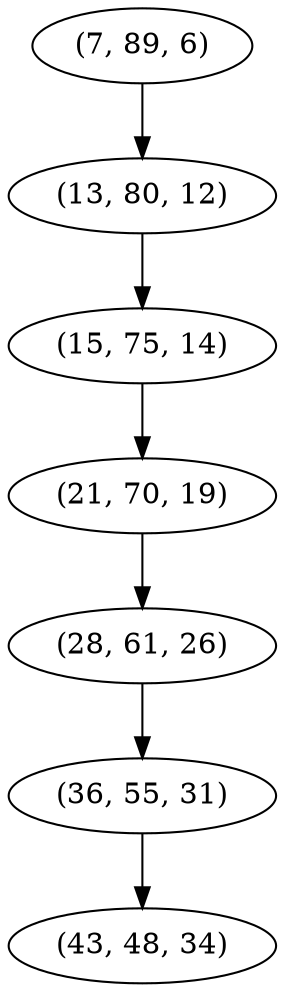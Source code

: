 digraph tree {
    "(7, 89, 6)";
    "(13, 80, 12)";
    "(15, 75, 14)";
    "(21, 70, 19)";
    "(28, 61, 26)";
    "(36, 55, 31)";
    "(43, 48, 34)";
    "(7, 89, 6)" -> "(13, 80, 12)";
    "(13, 80, 12)" -> "(15, 75, 14)";
    "(15, 75, 14)" -> "(21, 70, 19)";
    "(21, 70, 19)" -> "(28, 61, 26)";
    "(28, 61, 26)" -> "(36, 55, 31)";
    "(36, 55, 31)" -> "(43, 48, 34)";
}
